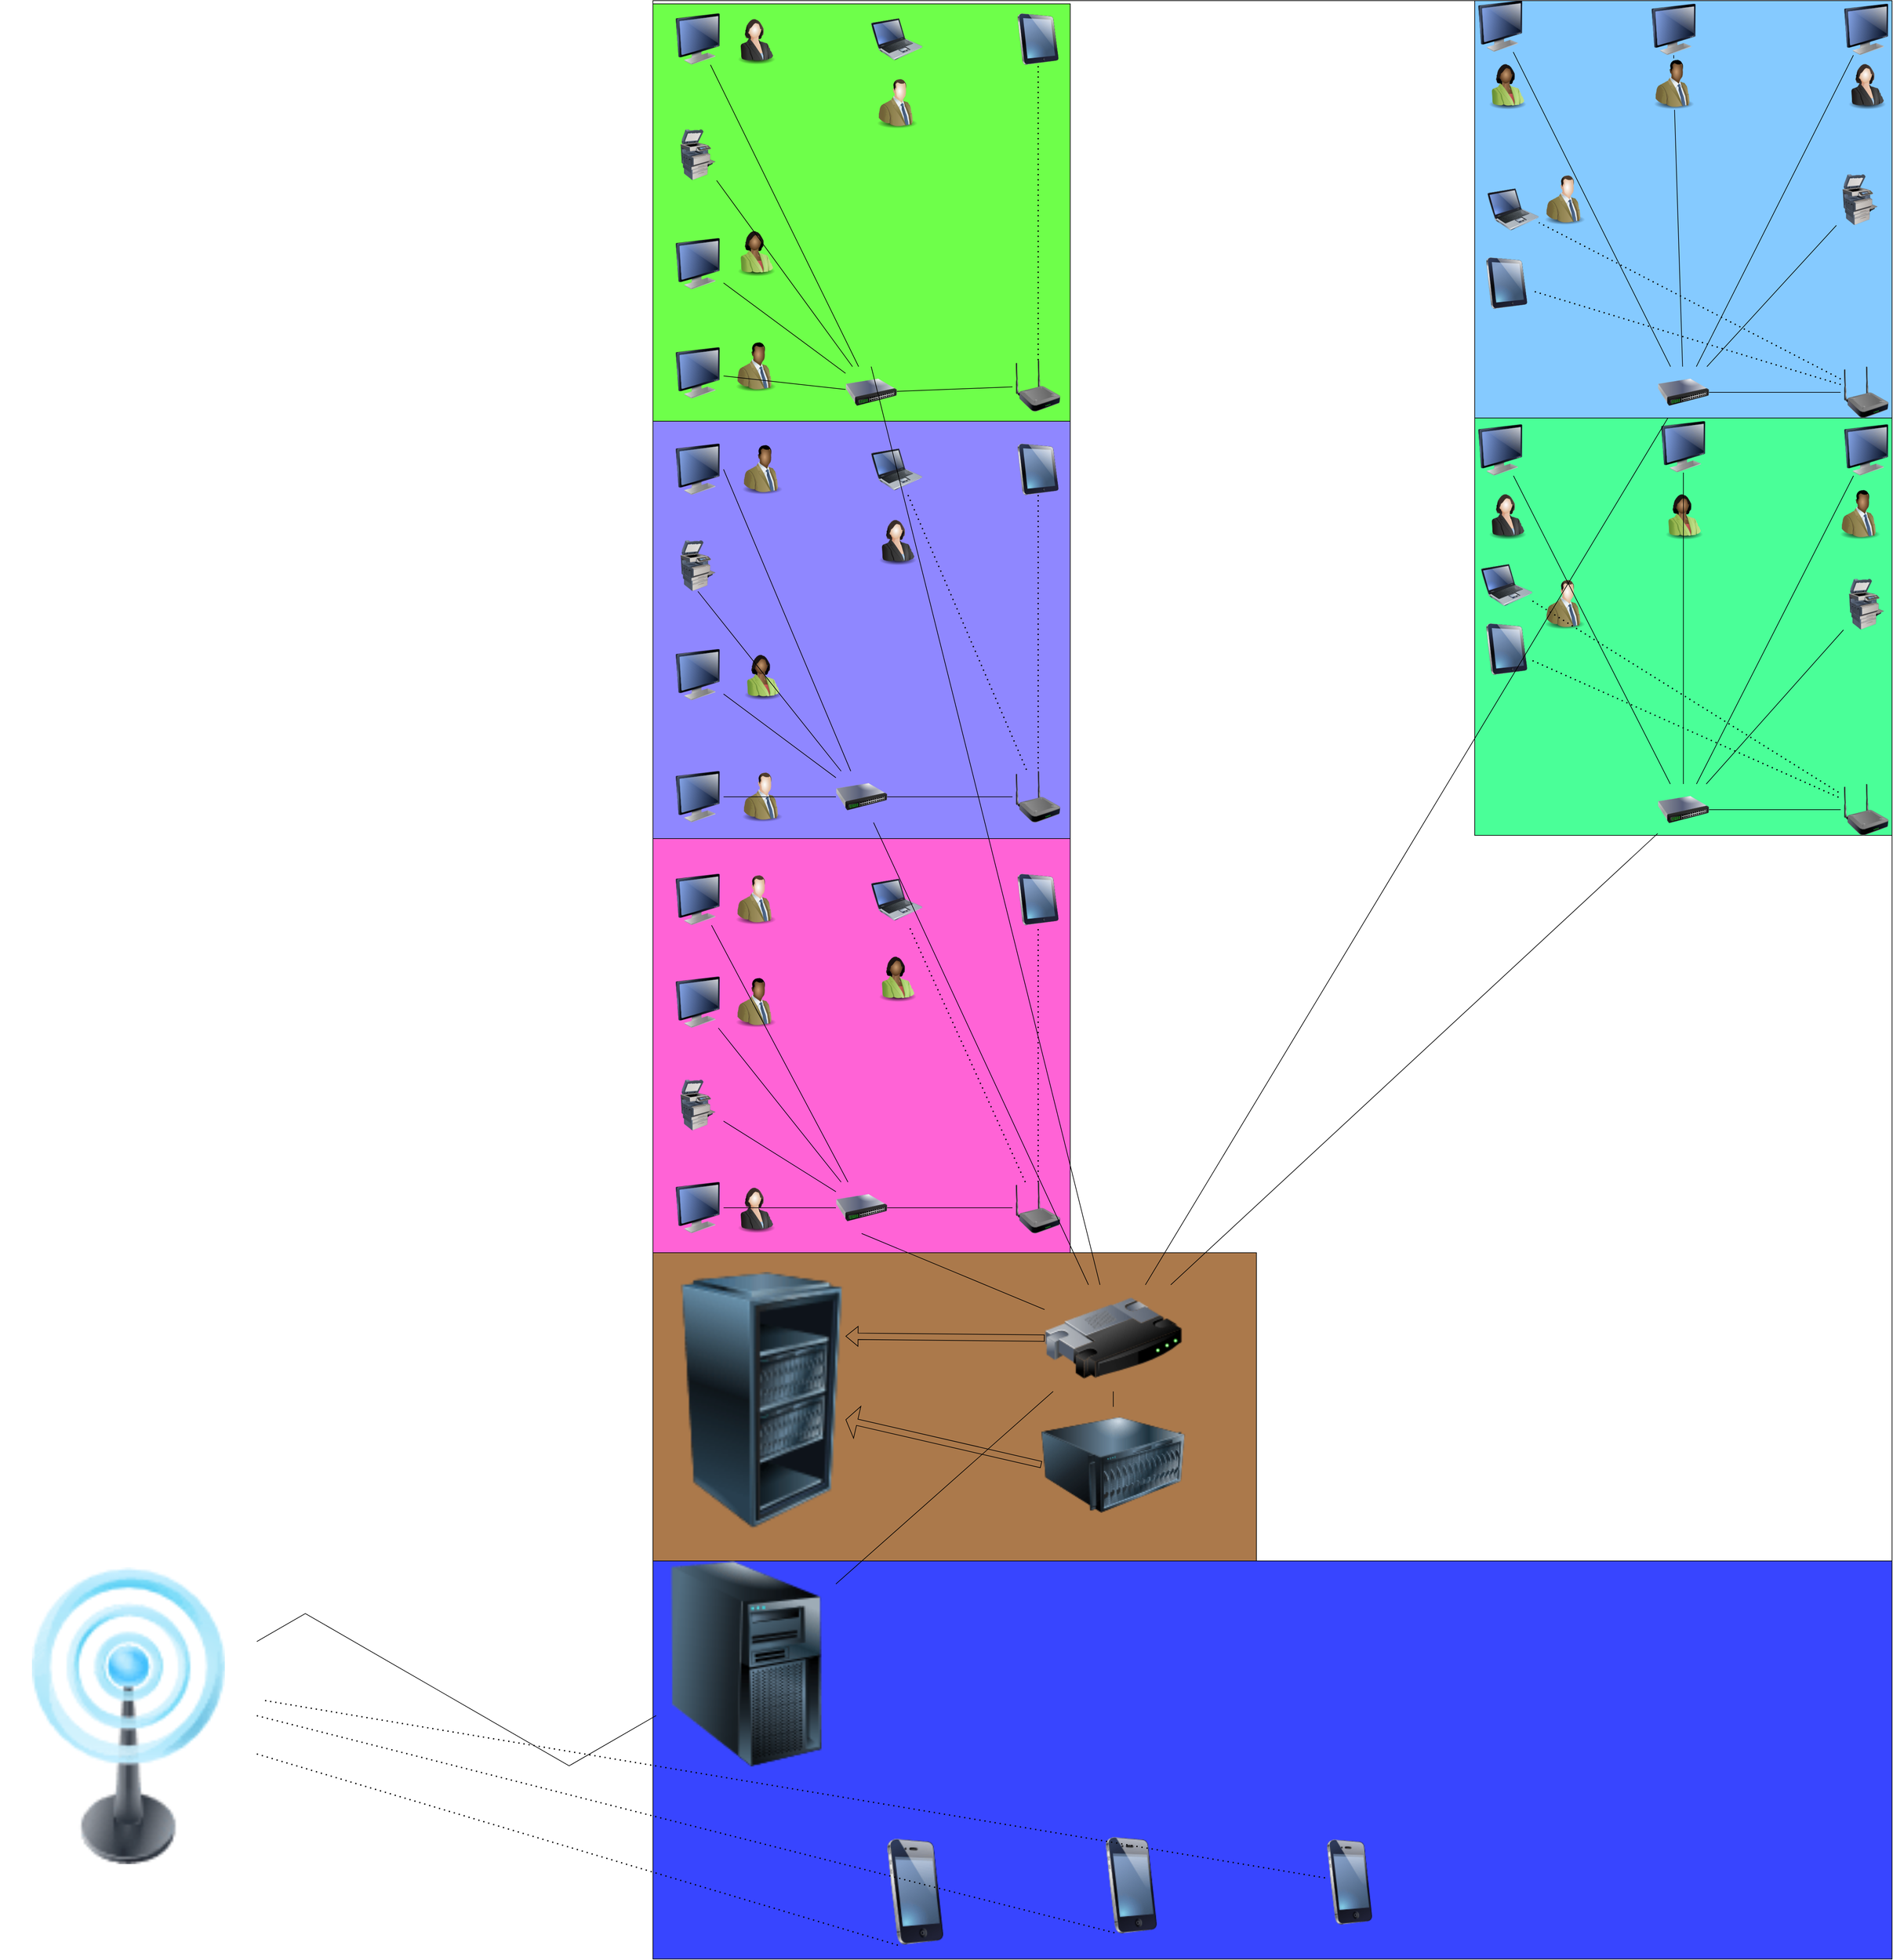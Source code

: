 <mxfile version="22.0.6" type="github">
  <diagram name="Page-1" id="XytU3quus1vIfNqfzDNo">
    <mxGraphModel dx="3639" dy="2204" grid="1" gridSize="10" guides="1" tooltips="1" connect="1" arrows="1" fold="1" page="1" pageScale="1" pageWidth="827" pageHeight="1169" math="0" shadow="0">
      <root>
        <mxCell id="0" />
        <mxCell id="1" parent="0" />
        <mxCell id="vcNwhQFIx9QEsGpkMY-a-10" value="" style="rounded=0;whiteSpace=wrap;html=1;" vertex="1" parent="1">
          <mxGeometry x="-210" y="-240" width="1930" height="3040" as="geometry" />
        </mxCell>
        <mxCell id="vcNwhQFIx9QEsGpkMY-a-2" value="" style="whiteSpace=wrap;html=1;aspect=fixed;fillColor=#6EFF4A;" vertex="1" parent="1">
          <mxGeometry x="-210" y="-235" width="650" height="650" as="geometry" />
        </mxCell>
        <mxCell id="vcNwhQFIx9QEsGpkMY-a-3" value="" style="whiteSpace=wrap;html=1;aspect=fixed;fillColor=#4AFF98;" vertex="1" parent="1">
          <mxGeometry x="1070" y="410" width="650" height="650" as="geometry" />
        </mxCell>
        <mxCell id="vcNwhQFIx9QEsGpkMY-a-4" value="" style="whiteSpace=wrap;html=1;aspect=fixed;fillColor=#8F87FF;" vertex="1" parent="1">
          <mxGeometry x="-210" y="415" width="650" height="650" as="geometry" />
        </mxCell>
        <mxCell id="vcNwhQFIx9QEsGpkMY-a-5" value="" style="whiteSpace=wrap;html=1;aspect=fixed;fillColor=#FF63D6;" vertex="1" parent="1">
          <mxGeometry x="-210" y="1065" width="650" height="650" as="geometry" />
        </mxCell>
        <mxCell id="vcNwhQFIx9QEsGpkMY-a-6" value="" style="whiteSpace=wrap;html=1;aspect=fixed;fillColor=#85CAFF;" vertex="1" parent="1">
          <mxGeometry x="1070" y="-240" width="650" height="650" as="geometry" />
        </mxCell>
        <mxCell id="vcNwhQFIx9QEsGpkMY-a-7" value="" style="rounded=0;whiteSpace=wrap;html=1;fillColor=#3845FF;" vertex="1" parent="1">
          <mxGeometry x="-210" y="2190" width="1930" height="620" as="geometry" />
        </mxCell>
        <mxCell id="vcNwhQFIx9QEsGpkMY-a-12" value="" style="rounded=0;whiteSpace=wrap;html=1;fillColor=#AB794B;" vertex="1" parent="1">
          <mxGeometry x="-210" y="1710" width="940" height="480" as="geometry" />
        </mxCell>
        <mxCell id="vcNwhQFIx9QEsGpkMY-a-13" value="" style="image;html=1;image=img/lib/clip_art/computers/Monitor_128x128.png" vertex="1" parent="1">
          <mxGeometry x="-180" y="300" width="80" height="80" as="geometry" />
        </mxCell>
        <mxCell id="vcNwhQFIx9QEsGpkMY-a-14" value="" style="image;html=1;image=img/lib/clip_art/computers/Monitor_128x128.png" vertex="1" parent="1">
          <mxGeometry x="-180" y="-220" width="80" height="80" as="geometry" />
        </mxCell>
        <mxCell id="vcNwhQFIx9QEsGpkMY-a-15" value="" style="image;html=1;image=img/lib/clip_art/computers/Monitor_128x128.png" vertex="1" parent="1">
          <mxGeometry x="-180" y="130" width="80" height="80" as="geometry" />
        </mxCell>
        <mxCell id="vcNwhQFIx9QEsGpkMY-a-16" value="" style="image;html=1;image=img/lib/clip_art/computers/Printer_Commercial_128x128.png" vertex="1" parent="1">
          <mxGeometry x="-180" y="-40" width="80" height="80" as="geometry" />
        </mxCell>
        <mxCell id="vcNwhQFIx9QEsGpkMY-a-17" value="" style="image;html=1;image=img/lib/clip_art/computers/iPad_128x128.png" vertex="1" parent="1">
          <mxGeometry x="350" y="-220" width="80" height="80" as="geometry" />
        </mxCell>
        <mxCell id="vcNwhQFIx9QEsGpkMY-a-21" value="" style="image;html=1;image=img/lib/clip_art/computers/Laptop_128x128.png" vertex="1" parent="1">
          <mxGeometry x="130" y="-220" width="80" height="80" as="geometry" />
        </mxCell>
        <mxCell id="vcNwhQFIx9QEsGpkMY-a-22" value="" style="image;html=1;image=img/lib/clip_art/networking/Repeater_128x128.png" vertex="1" parent="1">
          <mxGeometry x="350" y="320" width="80" height="80" as="geometry" />
        </mxCell>
        <mxCell id="vcNwhQFIx9QEsGpkMY-a-23" value="" style="image;html=1;image=img/lib/clip_art/networking/Switch_128x128.png" vertex="1" parent="1">
          <mxGeometry x="90" y="330" width="80" height="80" as="geometry" />
        </mxCell>
        <mxCell id="vcNwhQFIx9QEsGpkMY-a-24" value="" style="image;html=1;image=img/lib/clip_art/people/Suit_Man_Green_Black_128x128.png" vertex="1" parent="1">
          <mxGeometry x="-90" y="290" width="80" height="80" as="geometry" />
        </mxCell>
        <mxCell id="vcNwhQFIx9QEsGpkMY-a-25" value="" style="image;html=1;image=img/lib/clip_art/people/Suit_Woman_Green_Black_128x128.png" vertex="1" parent="1">
          <mxGeometry x="-90" y="110" width="80" height="80" as="geometry" />
        </mxCell>
        <mxCell id="vcNwhQFIx9QEsGpkMY-a-26" value="" style="image;html=1;image=img/lib/clip_art/people/Suit_Woman_128x128.png" vertex="1" parent="1">
          <mxGeometry x="-90" y="-220" width="80" height="80" as="geometry" />
        </mxCell>
        <mxCell id="vcNwhQFIx9QEsGpkMY-a-27" value="" style="image;html=1;image=img/lib/clip_art/people/Suit_Man_Green_128x128.png" vertex="1" parent="1">
          <mxGeometry x="1170" y="30" width="80" height="80" as="geometry" />
        </mxCell>
        <mxCell id="vcNwhQFIx9QEsGpkMY-a-28" value="" style="endArrow=none;html=1;rounded=0;" edge="1" parent="1" source="vcNwhQFIx9QEsGpkMY-a-13" target="vcNwhQFIx9QEsGpkMY-a-23">
          <mxGeometry width="50" height="50" relative="1" as="geometry">
            <mxPoint x="180" y="210" as="sourcePoint" />
            <mxPoint x="230" y="160" as="targetPoint" />
          </mxGeometry>
        </mxCell>
        <mxCell id="vcNwhQFIx9QEsGpkMY-a-29" value="" style="endArrow=none;html=1;rounded=0;" edge="1" parent="1" source="vcNwhQFIx9QEsGpkMY-a-15" target="vcNwhQFIx9QEsGpkMY-a-23">
          <mxGeometry width="50" height="50" relative="1" as="geometry">
            <mxPoint x="180" y="210" as="sourcePoint" />
            <mxPoint x="230" y="160" as="targetPoint" />
          </mxGeometry>
        </mxCell>
        <mxCell id="vcNwhQFIx9QEsGpkMY-a-30" value="" style="endArrow=none;html=1;rounded=0;" edge="1" parent="1" source="vcNwhQFIx9QEsGpkMY-a-14" target="vcNwhQFIx9QEsGpkMY-a-23">
          <mxGeometry width="50" height="50" relative="1" as="geometry">
            <mxPoint x="180" y="210" as="sourcePoint" />
            <mxPoint x="230" y="160" as="targetPoint" />
          </mxGeometry>
        </mxCell>
        <mxCell id="vcNwhQFIx9QEsGpkMY-a-31" value="" style="endArrow=none;html=1;rounded=0;" edge="1" parent="1" source="vcNwhQFIx9QEsGpkMY-a-16" target="vcNwhQFIx9QEsGpkMY-a-23">
          <mxGeometry width="50" height="50" relative="1" as="geometry">
            <mxPoint x="180" y="210" as="sourcePoint" />
            <mxPoint x="230" y="160" as="targetPoint" />
          </mxGeometry>
        </mxCell>
        <mxCell id="vcNwhQFIx9QEsGpkMY-a-33" value="" style="endArrow=none;html=1;rounded=0;" edge="1" parent="1" source="vcNwhQFIx9QEsGpkMY-a-23" target="vcNwhQFIx9QEsGpkMY-a-22">
          <mxGeometry width="50" height="50" relative="1" as="geometry">
            <mxPoint x="180" y="210" as="sourcePoint" />
            <mxPoint x="230" y="160" as="targetPoint" />
          </mxGeometry>
        </mxCell>
        <mxCell id="vcNwhQFIx9QEsGpkMY-a-35" value="" style="endArrow=none;dashed=1;html=1;dashPattern=1 3;strokeWidth=2;rounded=0;" edge="1" parent="1" source="vcNwhQFIx9QEsGpkMY-a-22" target="vcNwhQFIx9QEsGpkMY-a-17">
          <mxGeometry width="50" height="50" relative="1" as="geometry">
            <mxPoint x="180" y="210" as="sourcePoint" />
            <mxPoint x="230" y="160" as="targetPoint" />
          </mxGeometry>
        </mxCell>
        <mxCell id="vcNwhQFIx9QEsGpkMY-a-36" value="" style="endArrow=none;dashed=1;html=1;dashPattern=1 3;strokeWidth=2;rounded=0;" edge="1" parent="1" source="vcNwhQFIx9QEsGpkMY-a-166" target="vcNwhQFIx9QEsGpkMY-a-152">
          <mxGeometry width="50" height="50" relative="1" as="geometry">
            <mxPoint x="523.704" y="1690" as="sourcePoint" />
            <mxPoint x="336.296" y="1230" as="targetPoint" />
          </mxGeometry>
        </mxCell>
        <mxCell id="vcNwhQFIx9QEsGpkMY-a-92" value="" style="image;html=1;image=img/lib/clip_art/computers/Monitor_128x128.png" vertex="1" parent="1">
          <mxGeometry x="-180" y="450" width="80" height="80" as="geometry" />
        </mxCell>
        <mxCell id="vcNwhQFIx9QEsGpkMY-a-93" value="" style="image;html=1;image=img/lib/clip_art/computers/Printer_Commercial_128x128.png" vertex="1" parent="1">
          <mxGeometry x="-180" y="600" width="80" height="80" as="geometry" />
        </mxCell>
        <mxCell id="vcNwhQFIx9QEsGpkMY-a-94" value="" style="image;html=1;image=img/lib/clip_art/computers/Monitor_128x128.png" vertex="1" parent="1">
          <mxGeometry x="-180" y="960" width="80" height="80" as="geometry" />
        </mxCell>
        <mxCell id="vcNwhQFIx9QEsGpkMY-a-95" value="" style="image;html=1;image=img/lib/clip_art/computers/Monitor_128x128.png" vertex="1" parent="1">
          <mxGeometry x="-180" y="770" width="80" height="80" as="geometry" />
        </mxCell>
        <mxCell id="vcNwhQFIx9QEsGpkMY-a-96" value="" style="image;html=1;image=img/lib/clip_art/computers/Monitor_128x128.png" vertex="1" parent="1">
          <mxGeometry x="-180" y="1120" width="80" height="80" as="geometry" />
        </mxCell>
        <mxCell id="vcNwhQFIx9QEsGpkMY-a-98" value="" style="image;html=1;image=img/lib/clip_art/computers/Monitor_128x128.png" vertex="1" parent="1">
          <mxGeometry x="-180" y="1280" width="80" height="80" as="geometry" />
        </mxCell>
        <mxCell id="vcNwhQFIx9QEsGpkMY-a-99" value="" style="image;html=1;image=img/lib/clip_art/computers/Monitor_128x128.png" vertex="1" parent="1">
          <mxGeometry x="-180" y="1600" width="80" height="80" as="geometry" />
        </mxCell>
        <mxCell id="vcNwhQFIx9QEsGpkMY-a-100" value="" style="image;html=1;image=img/lib/clip_art/computers/Monitor_128x128.png;rotation=0;" vertex="1" parent="1">
          <mxGeometry x="1070" y="420" width="80" height="80" as="geometry" />
        </mxCell>
        <mxCell id="vcNwhQFIx9QEsGpkMY-a-101" value="" style="image;html=1;image=img/lib/clip_art/computers/Monitor_128x128.png" vertex="1" parent="1">
          <mxGeometry x="1355" y="415" width="80" height="80" as="geometry" />
        </mxCell>
        <mxCell id="vcNwhQFIx9QEsGpkMY-a-102" value="" style="image;html=1;image=img/lib/clip_art/computers/Monitor_128x128.png" vertex="1" parent="1">
          <mxGeometry x="1640" y="420" width="80" height="80" as="geometry" />
        </mxCell>
        <mxCell id="vcNwhQFIx9QEsGpkMY-a-103" value="" style="image;html=1;image=img/lib/clip_art/computers/Monitor_128x128.png" vertex="1" parent="1">
          <mxGeometry x="1340" y="-235" width="80" height="80" as="geometry" />
        </mxCell>
        <mxCell id="vcNwhQFIx9QEsGpkMY-a-104" value="" style="image;html=1;image=img/lib/clip_art/computers/Monitor_128x128.png" vertex="1" parent="1">
          <mxGeometry x="1640" y="-235" width="80" height="80" as="geometry" />
        </mxCell>
        <mxCell id="vcNwhQFIx9QEsGpkMY-a-105" value="" style="image;html=1;image=img/lib/clip_art/computers/Monitor_128x128.png" vertex="1" parent="1">
          <mxGeometry x="1070" y="-240" width="80" height="80" as="geometry" />
        </mxCell>
        <mxCell id="vcNwhQFIx9QEsGpkMY-a-107" value="" style="image;html=1;image=img/lib/clip_art/computers/Printer_Commercial_128x128.png" vertex="1" parent="1">
          <mxGeometry x="-180" y="1440" width="80" height="80" as="geometry" />
        </mxCell>
        <mxCell id="vcNwhQFIx9QEsGpkMY-a-109" value="" style="image;html=1;image=img/lib/clip_art/computers/Printer_Commercial_128x128.png" vertex="1" parent="1">
          <mxGeometry x="1640" y="660" width="80" height="80" as="geometry" />
        </mxCell>
        <mxCell id="vcNwhQFIx9QEsGpkMY-a-110" value="" style="image;html=1;image=img/lib/clip_art/computers/Printer_Commercial_128x128.png" vertex="1" parent="1">
          <mxGeometry x="1630" y="30" width="80" height="80" as="geometry" />
        </mxCell>
        <mxCell id="vcNwhQFIx9QEsGpkMY-a-111" value="" style="image;html=1;image=img/lib/clip_art/computers/Laptop_128x128.png" vertex="1" parent="1">
          <mxGeometry x="1090" y="45" width="80" height="80" as="geometry" />
        </mxCell>
        <mxCell id="vcNwhQFIx9QEsGpkMY-a-112" value="" style="image;html=1;image=img/lib/clip_art/computers/iPad_128x128.png" vertex="1" parent="1">
          <mxGeometry x="1080" y="160" width="80" height="80" as="geometry" />
        </mxCell>
        <mxCell id="vcNwhQFIx9QEsGpkMY-a-113" value="" style="image;html=1;image=img/lib/clip_art/networking/Switch_128x128.png" vertex="1" parent="1">
          <mxGeometry x="1355" y="330" width="80" height="80" as="geometry" />
        </mxCell>
        <mxCell id="vcNwhQFIx9QEsGpkMY-a-114" value="" style="image;html=1;image=img/lib/clip_art/networking/Repeater_128x128.png" vertex="1" parent="1">
          <mxGeometry x="1640" y="330" width="80" height="80" as="geometry" />
        </mxCell>
        <mxCell id="vcNwhQFIx9QEsGpkMY-a-115" value="" style="endArrow=none;dashed=1;html=1;dashPattern=1 3;strokeWidth=2;rounded=0;" edge="1" parent="1" source="vcNwhQFIx9QEsGpkMY-a-114" target="vcNwhQFIx9QEsGpkMY-a-112">
          <mxGeometry width="50" height="50" relative="1" as="geometry">
            <mxPoint x="1010" y="210" as="sourcePoint" />
            <mxPoint x="1060" y="160" as="targetPoint" />
          </mxGeometry>
        </mxCell>
        <mxCell id="vcNwhQFIx9QEsGpkMY-a-116" value="" style="endArrow=none;dashed=1;html=1;dashPattern=1 3;strokeWidth=2;rounded=0;" edge="1" parent="1" source="vcNwhQFIx9QEsGpkMY-a-114" target="vcNwhQFIx9QEsGpkMY-a-111">
          <mxGeometry width="50" height="50" relative="1" as="geometry">
            <mxPoint x="1010" y="210" as="sourcePoint" />
            <mxPoint x="1060" y="160" as="targetPoint" />
          </mxGeometry>
        </mxCell>
        <mxCell id="vcNwhQFIx9QEsGpkMY-a-117" value="" style="endArrow=none;html=1;rounded=0;" edge="1" parent="1" source="vcNwhQFIx9QEsGpkMY-a-113" target="vcNwhQFIx9QEsGpkMY-a-114">
          <mxGeometry width="50" height="50" relative="1" as="geometry">
            <mxPoint x="1010" y="210" as="sourcePoint" />
            <mxPoint x="1060" y="160" as="targetPoint" />
          </mxGeometry>
        </mxCell>
        <mxCell id="vcNwhQFIx9QEsGpkMY-a-118" value="" style="endArrow=none;html=1;rounded=0;" edge="1" parent="1" source="vcNwhQFIx9QEsGpkMY-a-113" target="vcNwhQFIx9QEsGpkMY-a-104">
          <mxGeometry width="50" height="50" relative="1" as="geometry">
            <mxPoint x="1010" y="210" as="sourcePoint" />
            <mxPoint x="1060" y="160" as="targetPoint" />
          </mxGeometry>
        </mxCell>
        <mxCell id="vcNwhQFIx9QEsGpkMY-a-119" value="" style="endArrow=none;html=1;rounded=0;" edge="1" parent="1" source="vcNwhQFIx9QEsGpkMY-a-127" target="vcNwhQFIx9QEsGpkMY-a-103">
          <mxGeometry width="50" height="50" relative="1" as="geometry">
            <mxPoint x="1010" y="210" as="sourcePoint" />
            <mxPoint x="1060" y="160" as="targetPoint" />
          </mxGeometry>
        </mxCell>
        <mxCell id="vcNwhQFIx9QEsGpkMY-a-121" value="" style="endArrow=none;html=1;rounded=0;" edge="1" parent="1" source="vcNwhQFIx9QEsGpkMY-a-113" target="vcNwhQFIx9QEsGpkMY-a-105">
          <mxGeometry width="50" height="50" relative="1" as="geometry">
            <mxPoint x="1010" y="210" as="sourcePoint" />
            <mxPoint x="1060" y="160" as="targetPoint" />
          </mxGeometry>
        </mxCell>
        <mxCell id="vcNwhQFIx9QEsGpkMY-a-122" value="" style="endArrow=none;html=1;rounded=0;" edge="1" parent="1" source="vcNwhQFIx9QEsGpkMY-a-113" target="vcNwhQFIx9QEsGpkMY-a-110">
          <mxGeometry width="50" height="50" relative="1" as="geometry">
            <mxPoint x="1010" y="210" as="sourcePoint" />
            <mxPoint x="1060" y="160" as="targetPoint" />
          </mxGeometry>
        </mxCell>
        <mxCell id="vcNwhQFIx9QEsGpkMY-a-123" value="" style="image;html=1;image=img/lib/clip_art/people/Suit_Man_Green_128x128.png" vertex="1" parent="1">
          <mxGeometry x="130" y="-120" width="80" height="80" as="geometry" />
        </mxCell>
        <mxCell id="vcNwhQFIx9QEsGpkMY-a-124" value="" style="image;html=1;image=img/lib/clip_art/people/Suit_Woman_Green_Black_128x128.png" vertex="1" parent="1">
          <mxGeometry x="1080" y="-150" width="80" height="80" as="geometry" />
        </mxCell>
        <mxCell id="vcNwhQFIx9QEsGpkMY-a-125" value="" style="image;html=1;image=img/lib/clip_art/people/Suit_Woman_128x128.png" vertex="1" parent="1">
          <mxGeometry x="1640" y="-150" width="80" height="80" as="geometry" />
        </mxCell>
        <mxCell id="vcNwhQFIx9QEsGpkMY-a-126" value="" style="image;html=1;image=img/lib/clip_art/people/Suit_Man_Green_Black_128x128.png" vertex="1" parent="1">
          <mxGeometry x="-80" y="450" width="80" height="80" as="geometry" />
        </mxCell>
        <mxCell id="vcNwhQFIx9QEsGpkMY-a-129" value="" style="endArrow=none;html=1;rounded=0;" edge="1" parent="1" source="vcNwhQFIx9QEsGpkMY-a-113" target="vcNwhQFIx9QEsGpkMY-a-127">
          <mxGeometry width="50" height="50" relative="1" as="geometry">
            <mxPoint x="1394" y="330" as="sourcePoint" />
            <mxPoint x="1381" y="-155" as="targetPoint" />
          </mxGeometry>
        </mxCell>
        <mxCell id="vcNwhQFIx9QEsGpkMY-a-127" value="" style="image;html=1;image=img/lib/clip_art/people/Suit_Man_Green_Black_128x128.png" vertex="1" parent="1">
          <mxGeometry x="1340" y="-150" width="80" height="80" as="geometry" />
        </mxCell>
        <mxCell id="vcNwhQFIx9QEsGpkMY-a-130" value="" style="image;html=1;image=img/lib/clip_art/networking/Repeater_128x128.png" vertex="1" parent="1">
          <mxGeometry x="1640" y="980" width="80" height="80" as="geometry" />
        </mxCell>
        <mxCell id="vcNwhQFIx9QEsGpkMY-a-131" value="" style="image;html=1;image=img/lib/clip_art/networking/Switch_128x128.png" vertex="1" parent="1">
          <mxGeometry x="1355" y="980" width="80" height="80" as="geometry" />
        </mxCell>
        <mxCell id="vcNwhQFIx9QEsGpkMY-a-132" value="" style="image;html=1;image=img/lib/clip_art/computers/iPad_128x128.png" vertex="1" parent="1">
          <mxGeometry x="1080" y="730" width="80" height="80" as="geometry" />
        </mxCell>
        <mxCell id="vcNwhQFIx9QEsGpkMY-a-134" value="" style="image;html=1;image=img/lib/clip_art/computers/Laptop_128x128.png" vertex="1" parent="1">
          <mxGeometry x="1080" y="630" width="80" height="80" as="geometry" />
        </mxCell>
        <mxCell id="vcNwhQFIx9QEsGpkMY-a-135" value="" style="image;html=1;image=img/lib/clip_art/people/Suit_Man_Green_128x128.png" vertex="1" parent="1">
          <mxGeometry x="1170" y="660" width="80" height="80" as="geometry" />
        </mxCell>
        <mxCell id="vcNwhQFIx9QEsGpkMY-a-136" value="" style="image;html=1;image=img/lib/clip_art/people/Suit_Man_Green_Black_128x128.png" vertex="1" parent="1">
          <mxGeometry x="1630" y="520" width="80" height="80" as="geometry" />
        </mxCell>
        <mxCell id="vcNwhQFIx9QEsGpkMY-a-139" value="" style="image;html=1;image=img/lib/clip_art/people/Suit_Woman_128x128.png" vertex="1" parent="1">
          <mxGeometry x="1080" y="520" width="80" height="80" as="geometry" />
        </mxCell>
        <mxCell id="vcNwhQFIx9QEsGpkMY-a-140" value="" style="image;html=1;image=img/lib/clip_art/people/Suit_Woman_Green_Black_128x128.png" vertex="1" parent="1">
          <mxGeometry x="1355" y="520" width="80" height="80" as="geometry" />
        </mxCell>
        <mxCell id="vcNwhQFIx9QEsGpkMY-a-142" value="" style="endArrow=none;dashed=1;html=1;dashPattern=1 3;strokeWidth=2;rounded=0;" edge="1" parent="1" source="vcNwhQFIx9QEsGpkMY-a-132" target="vcNwhQFIx9QEsGpkMY-a-130">
          <mxGeometry width="50" height="50" relative="1" as="geometry">
            <mxPoint x="1450" y="410" as="sourcePoint" />
            <mxPoint x="1500" y="360" as="targetPoint" />
          </mxGeometry>
        </mxCell>
        <mxCell id="vcNwhQFIx9QEsGpkMY-a-143" value="" style="endArrow=none;dashed=1;html=1;dashPattern=1 3;strokeWidth=2;rounded=0;" edge="1" parent="1" source="vcNwhQFIx9QEsGpkMY-a-134" target="vcNwhQFIx9QEsGpkMY-a-130">
          <mxGeometry width="50" height="50" relative="1" as="geometry">
            <mxPoint x="1450" y="1020" as="sourcePoint" />
            <mxPoint x="1500" y="970" as="targetPoint" />
          </mxGeometry>
        </mxCell>
        <mxCell id="vcNwhQFIx9QEsGpkMY-a-144" value="" style="endArrow=none;html=1;rounded=0;" edge="1" parent="1" source="vcNwhQFIx9QEsGpkMY-a-131" target="vcNwhQFIx9QEsGpkMY-a-130">
          <mxGeometry width="50" height="50" relative="1" as="geometry">
            <mxPoint x="1450" y="1020" as="sourcePoint" />
            <mxPoint x="1500" y="970" as="targetPoint" />
          </mxGeometry>
        </mxCell>
        <mxCell id="vcNwhQFIx9QEsGpkMY-a-145" value="" style="endArrow=none;html=1;rounded=0;" edge="1" parent="1" source="vcNwhQFIx9QEsGpkMY-a-131" target="vcNwhQFIx9QEsGpkMY-a-109">
          <mxGeometry width="50" height="50" relative="1" as="geometry">
            <mxPoint x="1450" y="1020" as="sourcePoint" />
            <mxPoint x="1500" y="970" as="targetPoint" />
          </mxGeometry>
        </mxCell>
        <mxCell id="vcNwhQFIx9QEsGpkMY-a-146" value="" style="endArrow=none;html=1;rounded=0;entryX=0.25;entryY=1;entryDx=0;entryDy=0;" edge="1" parent="1" source="vcNwhQFIx9QEsGpkMY-a-131" target="vcNwhQFIx9QEsGpkMY-a-102">
          <mxGeometry width="50" height="50" relative="1" as="geometry">
            <mxPoint x="1450" y="1020" as="sourcePoint" />
            <mxPoint x="1500" y="970" as="targetPoint" />
          </mxGeometry>
        </mxCell>
        <mxCell id="vcNwhQFIx9QEsGpkMY-a-147" value="" style="endArrow=none;html=1;rounded=0;" edge="1" parent="1" source="vcNwhQFIx9QEsGpkMY-a-131" target="vcNwhQFIx9QEsGpkMY-a-101">
          <mxGeometry width="50" height="50" relative="1" as="geometry">
            <mxPoint x="1450" y="1020" as="sourcePoint" />
            <mxPoint x="1500" y="970" as="targetPoint" />
          </mxGeometry>
        </mxCell>
        <mxCell id="vcNwhQFIx9QEsGpkMY-a-148" value="" style="endArrow=none;html=1;rounded=0;" edge="1" parent="1" source="vcNwhQFIx9QEsGpkMY-a-131" target="vcNwhQFIx9QEsGpkMY-a-100">
          <mxGeometry width="50" height="50" relative="1" as="geometry">
            <mxPoint x="1450" y="1020" as="sourcePoint" />
            <mxPoint x="1500" y="970" as="targetPoint" />
          </mxGeometry>
        </mxCell>
        <mxCell id="vcNwhQFIx9QEsGpkMY-a-149" value="" style="image;html=1;image=img/lib/clip_art/computers/Laptop_128x128.png" vertex="1" parent="1">
          <mxGeometry x="130" y="1120" width="80" height="80" as="geometry" />
        </mxCell>
        <mxCell id="vcNwhQFIx9QEsGpkMY-a-151" value="" style="image;html=1;image=img/lib/clip_art/computers/Laptop_128x128.png" vertex="1" parent="1">
          <mxGeometry x="130" y="450" width="80" height="80" as="geometry" />
        </mxCell>
        <mxCell id="vcNwhQFIx9QEsGpkMY-a-152" value="" style="image;html=1;image=img/lib/clip_art/computers/iPad_128x128.png" vertex="1" parent="1">
          <mxGeometry x="350" y="1120" width="80" height="80" as="geometry" />
        </mxCell>
        <mxCell id="vcNwhQFIx9QEsGpkMY-a-153" value="" style="image;html=1;image=img/lib/clip_art/computers/iPad_128x128.png" vertex="1" parent="1">
          <mxGeometry x="350" y="450" width="80" height="80" as="geometry" />
        </mxCell>
        <mxCell id="vcNwhQFIx9QEsGpkMY-a-154" value="" style="image;html=1;image=img/lib/clip_art/networking/Repeater_128x128.png" vertex="1" parent="1">
          <mxGeometry x="350" y="960" width="80" height="80" as="geometry" />
        </mxCell>
        <mxCell id="vcNwhQFIx9QEsGpkMY-a-155" value="" style="image;html=1;image=img/lib/clip_art/networking/Switch_128x128.png" vertex="1" parent="1">
          <mxGeometry x="75" y="960" width="80" height="80" as="geometry" />
        </mxCell>
        <mxCell id="vcNwhQFIx9QEsGpkMY-a-156" value="" style="image;html=1;image=img/lib/clip_art/people/Suit_Woman_128x128.png" vertex="1" parent="1">
          <mxGeometry x="130" y="560" width="80" height="80" as="geometry" />
        </mxCell>
        <mxCell id="vcNwhQFIx9QEsGpkMY-a-157" value="" style="image;html=1;image=img/lib/clip_art/people/Suit_Man_Green_128x128.png" vertex="1" parent="1">
          <mxGeometry x="-80" y="960" width="80" height="80" as="geometry" />
        </mxCell>
        <mxCell id="vcNwhQFIx9QEsGpkMY-a-158" value="" style="image;html=1;image=img/lib/clip_art/people/Suit_Woman_Green_Black_128x128.png" vertex="1" parent="1">
          <mxGeometry x="-80" y="770" width="80" height="80" as="geometry" />
        </mxCell>
        <mxCell id="vcNwhQFIx9QEsGpkMY-a-159" value="" style="endArrow=none;dashed=1;html=1;dashPattern=1 3;strokeWidth=2;rounded=0;" edge="1" parent="1" source="vcNwhQFIx9QEsGpkMY-a-153" target="vcNwhQFIx9QEsGpkMY-a-154">
          <mxGeometry width="50" height="50" relative="1" as="geometry">
            <mxPoint x="640" y="550" as="sourcePoint" />
            <mxPoint x="690" y="500" as="targetPoint" />
          </mxGeometry>
        </mxCell>
        <mxCell id="vcNwhQFIx9QEsGpkMY-a-160" value="" style="endArrow=none;dashed=1;html=1;dashPattern=1 3;strokeWidth=2;rounded=0;" edge="1" parent="1" source="vcNwhQFIx9QEsGpkMY-a-151" target="vcNwhQFIx9QEsGpkMY-a-154">
          <mxGeometry width="50" height="50" relative="1" as="geometry">
            <mxPoint x="640" y="550" as="sourcePoint" />
            <mxPoint x="690" y="500" as="targetPoint" />
          </mxGeometry>
        </mxCell>
        <mxCell id="vcNwhQFIx9QEsGpkMY-a-161" value="" style="endArrow=none;html=1;rounded=0;" edge="1" parent="1" source="vcNwhQFIx9QEsGpkMY-a-155" target="vcNwhQFIx9QEsGpkMY-a-154">
          <mxGeometry width="50" height="50" relative="1" as="geometry">
            <mxPoint x="640" y="550" as="sourcePoint" />
            <mxPoint x="690" y="500" as="targetPoint" />
          </mxGeometry>
        </mxCell>
        <mxCell id="vcNwhQFIx9QEsGpkMY-a-162" value="" style="endArrow=none;html=1;rounded=0;" edge="1" parent="1" source="vcNwhQFIx9QEsGpkMY-a-94" target="vcNwhQFIx9QEsGpkMY-a-155">
          <mxGeometry width="50" height="50" relative="1" as="geometry">
            <mxPoint x="640" y="550" as="sourcePoint" />
            <mxPoint x="690" y="500" as="targetPoint" />
          </mxGeometry>
        </mxCell>
        <mxCell id="vcNwhQFIx9QEsGpkMY-a-163" value="" style="endArrow=none;html=1;rounded=0;" edge="1" parent="1" source="vcNwhQFIx9QEsGpkMY-a-95" target="vcNwhQFIx9QEsGpkMY-a-155">
          <mxGeometry width="50" height="50" relative="1" as="geometry">
            <mxPoint x="640" y="550" as="sourcePoint" />
            <mxPoint x="690" y="500" as="targetPoint" />
          </mxGeometry>
        </mxCell>
        <mxCell id="vcNwhQFIx9QEsGpkMY-a-164" value="" style="endArrow=none;html=1;rounded=0;exitX=1;exitY=0.5;exitDx=0;exitDy=0;" edge="1" parent="1" source="vcNwhQFIx9QEsGpkMY-a-92" target="vcNwhQFIx9QEsGpkMY-a-155">
          <mxGeometry width="50" height="50" relative="1" as="geometry">
            <mxPoint x="640" y="550" as="sourcePoint" />
            <mxPoint x="690" y="500" as="targetPoint" />
          </mxGeometry>
        </mxCell>
        <mxCell id="vcNwhQFIx9QEsGpkMY-a-165" value="" style="endArrow=none;html=1;rounded=0;exitX=0.5;exitY=1;exitDx=0;exitDy=0;" edge="1" parent="1" source="vcNwhQFIx9QEsGpkMY-a-93" target="vcNwhQFIx9QEsGpkMY-a-155">
          <mxGeometry width="50" height="50" relative="1" as="geometry">
            <mxPoint x="640" y="550" as="sourcePoint" />
            <mxPoint x="690" y="500" as="targetPoint" />
          </mxGeometry>
        </mxCell>
        <mxCell id="vcNwhQFIx9QEsGpkMY-a-166" value="" style="image;html=1;image=img/lib/clip_art/networking/Repeater_128x128.png" vertex="1" parent="1">
          <mxGeometry x="350" y="1600" width="80" height="80" as="geometry" />
        </mxCell>
        <mxCell id="vcNwhQFIx9QEsGpkMY-a-167" value="" style="image;html=1;image=img/lib/clip_art/networking/Switch_128x128.png" vertex="1" parent="1">
          <mxGeometry x="75" y="1600" width="80" height="80" as="geometry" />
        </mxCell>
        <mxCell id="vcNwhQFIx9QEsGpkMY-a-168" value="" style="image;html=1;image=img/lib/clip_art/people/Suit_Woman_Green_Black_128x128.png" vertex="1" parent="1">
          <mxGeometry x="130" y="1240" width="80" height="80" as="geometry" />
        </mxCell>
        <mxCell id="vcNwhQFIx9QEsGpkMY-a-169" value="" style="image;html=1;image=img/lib/clip_art/people/Suit_Man_Green_Black_128x128.png" vertex="1" parent="1">
          <mxGeometry x="-90" y="1280" width="80" height="80" as="geometry" />
        </mxCell>
        <mxCell id="vcNwhQFIx9QEsGpkMY-a-170" value="" style="image;html=1;image=img/lib/clip_art/people/Suit_Man_Green_128x128.png" vertex="1" parent="1">
          <mxGeometry x="-90" y="1120" width="80" height="80" as="geometry" />
        </mxCell>
        <mxCell id="vcNwhQFIx9QEsGpkMY-a-171" value="" style="image;html=1;image=img/lib/clip_art/people/Suit_Woman_128x128.png" vertex="1" parent="1">
          <mxGeometry x="-90" y="1600" width="80" height="80" as="geometry" />
        </mxCell>
        <mxCell id="vcNwhQFIx9QEsGpkMY-a-172" value="" style="endArrow=none;dashed=1;html=1;dashPattern=1 3;strokeWidth=2;rounded=0;exitX=0.25;exitY=0;exitDx=0;exitDy=0;" edge="1" parent="1" source="vcNwhQFIx9QEsGpkMY-a-166" target="vcNwhQFIx9QEsGpkMY-a-149">
          <mxGeometry width="50" height="50" relative="1" as="geometry">
            <mxPoint x="660" y="1500" as="sourcePoint" />
            <mxPoint x="710" y="1450" as="targetPoint" />
          </mxGeometry>
        </mxCell>
        <mxCell id="vcNwhQFIx9QEsGpkMY-a-173" value="" style="endArrow=none;html=1;rounded=0;" edge="1" parent="1" source="vcNwhQFIx9QEsGpkMY-a-167" target="vcNwhQFIx9QEsGpkMY-a-166">
          <mxGeometry width="50" height="50" relative="1" as="geometry">
            <mxPoint x="660" y="1500" as="sourcePoint" />
            <mxPoint x="710" y="1450" as="targetPoint" />
          </mxGeometry>
        </mxCell>
        <mxCell id="vcNwhQFIx9QEsGpkMY-a-174" value="" style="endArrow=none;html=1;rounded=0;" edge="1" parent="1" source="vcNwhQFIx9QEsGpkMY-a-99" target="vcNwhQFIx9QEsGpkMY-a-167">
          <mxGeometry width="50" height="50" relative="1" as="geometry">
            <mxPoint x="660" y="1500" as="sourcePoint" />
            <mxPoint x="710" y="1450" as="targetPoint" />
          </mxGeometry>
        </mxCell>
        <mxCell id="vcNwhQFIx9QEsGpkMY-a-175" value="" style="endArrow=none;html=1;rounded=0;" edge="1" parent="1" source="vcNwhQFIx9QEsGpkMY-a-107" target="vcNwhQFIx9QEsGpkMY-a-167">
          <mxGeometry width="50" height="50" relative="1" as="geometry">
            <mxPoint x="660" y="1500" as="sourcePoint" />
            <mxPoint x="710" y="1450" as="targetPoint" />
          </mxGeometry>
        </mxCell>
        <mxCell id="vcNwhQFIx9QEsGpkMY-a-176" value="" style="endArrow=none;html=1;rounded=0;" edge="1" parent="1" source="vcNwhQFIx9QEsGpkMY-a-98" target="vcNwhQFIx9QEsGpkMY-a-167">
          <mxGeometry width="50" height="50" relative="1" as="geometry">
            <mxPoint x="660" y="1500" as="sourcePoint" />
            <mxPoint x="710" y="1450" as="targetPoint" />
          </mxGeometry>
        </mxCell>
        <mxCell id="vcNwhQFIx9QEsGpkMY-a-177" value="" style="endArrow=none;html=1;rounded=0;" edge="1" parent="1" source="vcNwhQFIx9QEsGpkMY-a-96" target="vcNwhQFIx9QEsGpkMY-a-167">
          <mxGeometry width="50" height="50" relative="1" as="geometry">
            <mxPoint x="660" y="1500" as="sourcePoint" />
            <mxPoint x="710" y="1450" as="targetPoint" />
          </mxGeometry>
        </mxCell>
        <mxCell id="vcNwhQFIx9QEsGpkMY-a-178" value="" style="image;html=1;image=img/lib/clip_art/computers/Server_Tower_128x128.png" vertex="1" parent="1">
          <mxGeometry x="-205" y="2190" width="280" height="320" as="geometry" />
        </mxCell>
        <mxCell id="vcNwhQFIx9QEsGpkMY-a-180" value="" style="image;html=1;image=img/lib/clip_art/computers/Server_128x128.png" vertex="1" parent="1">
          <mxGeometry x="395" y="1950" width="224" height="180" as="geometry" />
        </mxCell>
        <mxCell id="vcNwhQFIx9QEsGpkMY-a-181" value="" style="image;html=1;image=img/lib/clip_art/computers/Server_Rack_Partial_128x128.png" vertex="1" parent="1">
          <mxGeometry x="-170" y="1740" width="260" height="400" as="geometry" />
        </mxCell>
        <mxCell id="vcNwhQFIx9QEsGpkMY-a-182" value="" style="image;html=1;image=img/lib/clip_art/networking/Router_128x128.png" vertex="1" parent="1">
          <mxGeometry x="400" y="1760" width="214" height="166" as="geometry" />
        </mxCell>
        <mxCell id="vcNwhQFIx9QEsGpkMY-a-185" value="" style="shape=flexArrow;endArrow=classic;html=1;rounded=0;exitX=0;exitY=0.5;exitDx=0;exitDy=0;entryX=1;entryY=0.25;entryDx=0;entryDy=0;" edge="1" parent="1" source="vcNwhQFIx9QEsGpkMY-a-182" target="vcNwhQFIx9QEsGpkMY-a-181">
          <mxGeometry width="50" height="50" relative="1" as="geometry">
            <mxPoint x="320" y="2320" as="sourcePoint" />
            <mxPoint x="370" y="2270" as="targetPoint" />
          </mxGeometry>
        </mxCell>
        <mxCell id="vcNwhQFIx9QEsGpkMY-a-188" value="" style="shape=flexArrow;endArrow=classic;html=1;rounded=0;exitX=0;exitY=0.5;exitDx=0;exitDy=0;endWidth=40;endSize=5.72;" edge="1" parent="1" source="vcNwhQFIx9QEsGpkMY-a-180" target="vcNwhQFIx9QEsGpkMY-a-181">
          <mxGeometry width="50" height="50" relative="1" as="geometry">
            <mxPoint x="385" y="2013" as="sourcePoint" />
            <mxPoint x="75" y="2010" as="targetPoint" />
          </mxGeometry>
        </mxCell>
        <mxCell id="vcNwhQFIx9QEsGpkMY-a-189" value="" style="endArrow=none;html=1;rounded=0;entryX=0.5;entryY=0;entryDx=0;entryDy=0;" edge="1" parent="1" source="vcNwhQFIx9QEsGpkMY-a-182" target="vcNwhQFIx9QEsGpkMY-a-23">
          <mxGeometry width="50" height="50" relative="1" as="geometry">
            <mxPoint x="710" y="1880" as="sourcePoint" />
            <mxPoint x="760" y="1830" as="targetPoint" />
          </mxGeometry>
        </mxCell>
        <mxCell id="vcNwhQFIx9QEsGpkMY-a-190" value="" style="endArrow=none;html=1;rounded=0;" edge="1" parent="1" source="vcNwhQFIx9QEsGpkMY-a-182" target="vcNwhQFIx9QEsGpkMY-a-113">
          <mxGeometry width="50" height="50" relative="1" as="geometry">
            <mxPoint x="730" y="1160" as="sourcePoint" />
            <mxPoint x="780" y="1110" as="targetPoint" />
          </mxGeometry>
        </mxCell>
        <mxCell id="vcNwhQFIx9QEsGpkMY-a-191" value="" style="endArrow=none;html=1;rounded=0;" edge="1" parent="1" source="vcNwhQFIx9QEsGpkMY-a-182" target="vcNwhQFIx9QEsGpkMY-a-131">
          <mxGeometry width="50" height="50" relative="1" as="geometry">
            <mxPoint x="730" y="1160" as="sourcePoint" />
            <mxPoint x="780" y="1110" as="targetPoint" />
          </mxGeometry>
        </mxCell>
        <mxCell id="vcNwhQFIx9QEsGpkMY-a-192" value="" style="endArrow=none;html=1;rounded=0;" edge="1" parent="1" source="vcNwhQFIx9QEsGpkMY-a-182" target="vcNwhQFIx9QEsGpkMY-a-155">
          <mxGeometry width="50" height="50" relative="1" as="geometry">
            <mxPoint x="730" y="1160" as="sourcePoint" />
            <mxPoint x="780" y="1110" as="targetPoint" />
          </mxGeometry>
        </mxCell>
        <mxCell id="vcNwhQFIx9QEsGpkMY-a-193" value="" style="endArrow=none;html=1;rounded=0;exitX=0.5;exitY=1;exitDx=0;exitDy=0;" edge="1" parent="1" source="vcNwhQFIx9QEsGpkMY-a-167" target="vcNwhQFIx9QEsGpkMY-a-182">
          <mxGeometry width="50" height="50" relative="1" as="geometry">
            <mxPoint x="730" y="1160" as="sourcePoint" />
            <mxPoint x="780" y="1110" as="targetPoint" />
          </mxGeometry>
        </mxCell>
        <mxCell id="vcNwhQFIx9QEsGpkMY-a-194" value="" style="endArrow=none;html=1;rounded=0;" edge="1" parent="1" source="vcNwhQFIx9QEsGpkMY-a-180" target="vcNwhQFIx9QEsGpkMY-a-182">
          <mxGeometry width="50" height="50" relative="1" as="geometry">
            <mxPoint x="1340" y="1630" as="sourcePoint" />
            <mxPoint x="1390" y="1580" as="targetPoint" />
          </mxGeometry>
        </mxCell>
        <mxCell id="vcNwhQFIx9QEsGpkMY-a-195" value="" style="endArrow=none;html=1;rounded=0;" edge="1" parent="1" source="vcNwhQFIx9QEsGpkMY-a-178" target="vcNwhQFIx9QEsGpkMY-a-182">
          <mxGeometry width="50" height="50" relative="1" as="geometry">
            <mxPoint x="-260" y="2070" as="sourcePoint" />
            <mxPoint x="-210" y="2020" as="targetPoint" />
          </mxGeometry>
        </mxCell>
        <mxCell id="vcNwhQFIx9QEsGpkMY-a-196" value="" style="image;html=1;image=img/lib/clip_art/telecommunication/Signal_tower_on_128x128.png" vertex="1" parent="1">
          <mxGeometry x="-1227" y="2200" width="400" height="462" as="geometry" />
        </mxCell>
        <mxCell id="vcNwhQFIx9QEsGpkMY-a-197" value="" style="edgeStyle=isometricEdgeStyle;endArrow=none;html=1;rounded=0;" edge="1" parent="1" source="vcNwhQFIx9QEsGpkMY-a-196" target="vcNwhQFIx9QEsGpkMY-a-178">
          <mxGeometry width="50" height="100" relative="1" as="geometry">
            <mxPoint x="-260" y="2530" as="sourcePoint" />
            <mxPoint x="-210" y="2430" as="targetPoint" />
          </mxGeometry>
        </mxCell>
        <mxCell id="vcNwhQFIx9QEsGpkMY-a-198" value="" style="image;html=1;image=img/lib/clip_art/telecommunication/iPhone_128x128.png;fontStyle=1" vertex="1" parent="1">
          <mxGeometry x="155" y="2620" width="87" height="170" as="geometry" />
        </mxCell>
        <mxCell id="vcNwhQFIx9QEsGpkMY-a-199" value="" style="image;html=1;image=img/lib/clip_art/telecommunication/iPhone_128x128.png" vertex="1" parent="1">
          <mxGeometry x="490" y="2620" width="90" height="150" as="geometry" />
        </mxCell>
        <mxCell id="vcNwhQFIx9QEsGpkMY-a-200" value="" style="image;html=1;image=img/lib/clip_art/telecommunication/iPhone_128x128.png" vertex="1" parent="1">
          <mxGeometry x="840" y="2605" width="70" height="170" as="geometry" />
        </mxCell>
        <mxCell id="vcNwhQFIx9QEsGpkMY-a-201" value="" style="endArrow=none;dashed=1;html=1;dashPattern=1 3;strokeWidth=2;rounded=0;entryX=0.25;entryY=1;entryDx=0;entryDy=0;" edge="1" parent="1" source="vcNwhQFIx9QEsGpkMY-a-196" target="vcNwhQFIx9QEsGpkMY-a-198">
          <mxGeometry width="50" height="50" relative="1" as="geometry">
            <mxPoint x="300" y="2400" as="sourcePoint" />
            <mxPoint x="350" y="2350" as="targetPoint" />
          </mxGeometry>
        </mxCell>
        <mxCell id="vcNwhQFIx9QEsGpkMY-a-202" value="" style="endArrow=none;dashed=1;html=1;dashPattern=1 3;strokeWidth=2;rounded=0;entryX=0.25;entryY=1;entryDx=0;entryDy=0;exitX=1;exitY=0.5;exitDx=0;exitDy=0;" edge="1" parent="1" source="vcNwhQFIx9QEsGpkMY-a-196" target="vcNwhQFIx9QEsGpkMY-a-199">
          <mxGeometry width="50" height="50" relative="1" as="geometry">
            <mxPoint x="380" y="2510" as="sourcePoint" />
            <mxPoint x="430" y="2460" as="targetPoint" />
          </mxGeometry>
        </mxCell>
        <mxCell id="vcNwhQFIx9QEsGpkMY-a-203" value="" style="endArrow=none;dashed=1;html=1;dashPattern=1 3;strokeWidth=2;rounded=0;exitX=1.032;exitY=0.449;exitDx=0;exitDy=0;exitPerimeter=0;" edge="1" parent="1" source="vcNwhQFIx9QEsGpkMY-a-196" target="vcNwhQFIx9QEsGpkMY-a-200">
          <mxGeometry width="50" height="50" relative="1" as="geometry">
            <mxPoint x="380" y="2510" as="sourcePoint" />
            <mxPoint x="430" y="2460" as="targetPoint" />
          </mxGeometry>
        </mxCell>
      </root>
    </mxGraphModel>
  </diagram>
</mxfile>
